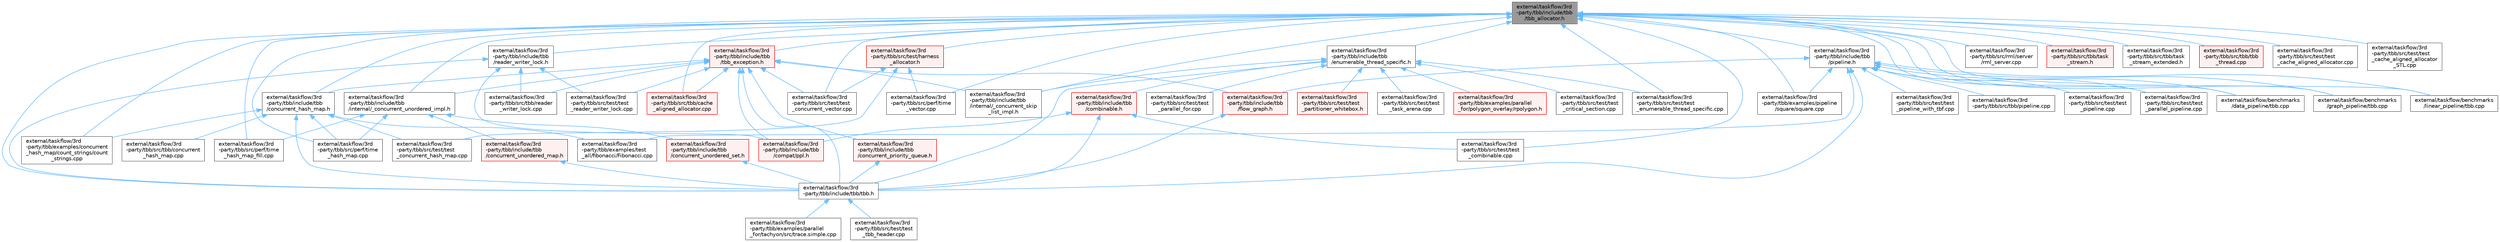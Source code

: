 digraph "external/taskflow/3rd-party/tbb/include/tbb/tbb_allocator.h"
{
 // LATEX_PDF_SIZE
  bgcolor="transparent";
  edge [fontname=Helvetica,fontsize=10,labelfontname=Helvetica,labelfontsize=10];
  node [fontname=Helvetica,fontsize=10,shape=box,height=0.2,width=0.4];
  Node1 [id="Node000001",label="external/taskflow/3rd\l-party/tbb/include/tbb\l/tbb_allocator.h",height=0.2,width=0.4,color="gray40", fillcolor="grey60", style="filled", fontcolor="black",tooltip=" "];
  Node1 -> Node2 [id="edge1_Node000001_Node000002",dir="back",color="steelblue1",style="solid",tooltip=" "];
  Node2 [id="Node000002",label="external/taskflow/3rd\l-party/tbb/examples/concurrent\l_hash_map/count_strings/count\l_strings.cpp",height=0.2,width=0.4,color="grey40", fillcolor="white", style="filled",URL="$count__strings_8cpp.html",tooltip=" "];
  Node1 -> Node3 [id="edge2_Node000001_Node000003",dir="back",color="steelblue1",style="solid",tooltip=" "];
  Node3 [id="Node000003",label="external/taskflow/3rd\l-party/tbb/examples/pipeline\l/square/square.cpp",height=0.2,width=0.4,color="grey40", fillcolor="white", style="filled",URL="$square_8cpp.html",tooltip=" "];
  Node1 -> Node4 [id="edge3_Node000001_Node000004",dir="back",color="steelblue1",style="solid",tooltip=" "];
  Node4 [id="Node000004",label="external/taskflow/3rd\l-party/tbb/include/tbb\l/concurrent_hash_map.h",height=0.2,width=0.4,color="grey40", fillcolor="white", style="filled",URL="$concurrent__hash__map_8h.html",tooltip=" "];
  Node4 -> Node2 [id="edge4_Node000004_Node000002",dir="back",color="steelblue1",style="solid",tooltip=" "];
  Node4 -> Node5 [id="edge5_Node000004_Node000005",dir="back",color="steelblue1",style="solid",tooltip=" "];
  Node5 [id="Node000005",label="external/taskflow/3rd\l-party/tbb/examples/test\l_all/fibonacci/Fibonacci.cpp",height=0.2,width=0.4,color="grey40", fillcolor="white", style="filled",URL="$3rd-party_2tbb_2examples_2test__all_2fibonacci_2_fibonacci_8cpp.html",tooltip=" "];
  Node4 -> Node6 [id="edge6_Node000004_Node000006",dir="back",color="steelblue1",style="solid",tooltip=" "];
  Node6 [id="Node000006",label="external/taskflow/3rd\l-party/tbb/include/tbb/tbb.h",height=0.2,width=0.4,color="grey40", fillcolor="white", style="filled",URL="$tbb_8h.html",tooltip=" "];
  Node6 -> Node7 [id="edge7_Node000006_Node000007",dir="back",color="steelblue1",style="solid",tooltip=" "];
  Node7 [id="Node000007",label="external/taskflow/3rd\l-party/tbb/examples/parallel\l_for/tachyon/src/trace.simple.cpp",height=0.2,width=0.4,color="grey40", fillcolor="white", style="filled",URL="$trace_8simple_8cpp.html",tooltip=" "];
  Node6 -> Node8 [id="edge8_Node000006_Node000008",dir="back",color="steelblue1",style="solid",tooltip=" "];
  Node8 [id="Node000008",label="external/taskflow/3rd\l-party/tbb/src/test/test\l_tbb_header.cpp",height=0.2,width=0.4,color="grey40", fillcolor="white", style="filled",URL="$test__tbb__header_8cpp.html",tooltip=" "];
  Node4 -> Node9 [id="edge9_Node000004_Node000009",dir="back",color="steelblue1",style="solid",tooltip=" "];
  Node9 [id="Node000009",label="external/taskflow/3rd\l-party/tbb/src/perf/time\l_hash_map.cpp",height=0.2,width=0.4,color="grey40", fillcolor="white", style="filled",URL="$time__hash__map_8cpp.html",tooltip=" "];
  Node4 -> Node10 [id="edge10_Node000004_Node000010",dir="back",color="steelblue1",style="solid",tooltip=" "];
  Node10 [id="Node000010",label="external/taskflow/3rd\l-party/tbb/src/tbb/concurrent\l_hash_map.cpp",height=0.2,width=0.4,color="grey40", fillcolor="white", style="filled",URL="$concurrent__hash__map_8cpp.html",tooltip=" "];
  Node4 -> Node11 [id="edge11_Node000004_Node000011",dir="back",color="steelblue1",style="solid",tooltip=" "];
  Node11 [id="Node000011",label="external/taskflow/3rd\l-party/tbb/src/test/test\l_concurrent_hash_map.cpp",height=0.2,width=0.4,color="grey40", fillcolor="white", style="filled",URL="$test__concurrent__hash__map_8cpp.html",tooltip=" "];
  Node1 -> Node12 [id="edge12_Node000001_Node000012",dir="back",color="steelblue1",style="solid",tooltip=" "];
  Node12 [id="Node000012",label="external/taskflow/3rd\l-party/tbb/include/tbb\l/enumerable_thread_specific.h",height=0.2,width=0.4,color="grey40", fillcolor="white", style="filled",URL="$enumerable__thread__specific_8h.html",tooltip=" "];
  Node12 -> Node13 [id="edge13_Node000012_Node000013",dir="back",color="steelblue1",style="solid",tooltip=" "];
  Node13 [id="Node000013",label="external/taskflow/3rd\l-party/tbb/examples/parallel\l_for/polygon_overlay/rpolygon.h",height=0.2,width=0.4,color="red", fillcolor="#FFF0F0", style="filled",URL="$rpolygon_8h.html",tooltip=" "];
  Node12 -> Node18 [id="edge14_Node000012_Node000018",dir="back",color="steelblue1",style="solid",tooltip=" "];
  Node18 [id="Node000018",label="external/taskflow/3rd\l-party/tbb/include/tbb\l/combinable.h",height=0.2,width=0.4,color="red", fillcolor="#FFF0F0", style="filled",URL="$combinable_8h.html",tooltip=" "];
  Node18 -> Node19 [id="edge15_Node000018_Node000019",dir="back",color="steelblue1",style="solid",tooltip=" "];
  Node19 [id="Node000019",label="external/taskflow/3rd\l-party/tbb/include/tbb\l/compat/ppl.h",height=0.2,width=0.4,color="red", fillcolor="#FFF0F0", style="filled",URL="$ppl_8h.html",tooltip=" "];
  Node18 -> Node6 [id="edge16_Node000018_Node000006",dir="back",color="steelblue1",style="solid",tooltip=" "];
  Node18 -> Node31 [id="edge17_Node000018_Node000031",dir="back",color="steelblue1",style="solid",tooltip=" "];
  Node31 [id="Node000031",label="external/taskflow/3rd\l-party/tbb/src/test/test\l_combinable.cpp",height=0.2,width=0.4,color="grey40", fillcolor="white", style="filled",URL="$test__combinable_8cpp.html",tooltip=" "];
  Node12 -> Node32 [id="edge18_Node000012_Node000032",dir="back",color="steelblue1",style="solid",tooltip=" "];
  Node32 [id="Node000032",label="external/taskflow/3rd\l-party/tbb/include/tbb\l/internal/_concurrent_skip\l_list_impl.h",height=0.2,width=0.4,color="grey40", fillcolor="white", style="filled",URL="$__concurrent__skip__list__impl_8h.html",tooltip=" "];
  Node12 -> Node6 [id="edge19_Node000012_Node000006",dir="back",color="steelblue1",style="solid",tooltip=" "];
  Node12 -> Node33 [id="edge20_Node000012_Node000033",dir="back",color="steelblue1",style="solid",tooltip=" "];
  Node33 [id="Node000033",label="external/taskflow/3rd\l-party/tbb/src/test/test\l_critical_section.cpp",height=0.2,width=0.4,color="grey40", fillcolor="white", style="filled",URL="$test__critical__section_8cpp.html",tooltip=" "];
  Node12 -> Node34 [id="edge21_Node000012_Node000034",dir="back",color="steelblue1",style="solid",tooltip=" "];
  Node34 [id="Node000034",label="external/taskflow/3rd\l-party/tbb/src/test/test\l_enumerable_thread_specific.cpp",height=0.2,width=0.4,color="grey40", fillcolor="white", style="filled",URL="$test__enumerable__thread__specific_8cpp.html",tooltip=" "];
  Node12 -> Node35 [id="edge22_Node000012_Node000035",dir="back",color="steelblue1",style="solid",tooltip=" "];
  Node35 [id="Node000035",label="external/taskflow/3rd\l-party/tbb/src/test/test\l_parallel_for.cpp",height=0.2,width=0.4,color="grey40", fillcolor="white", style="filled",URL="$test__parallel__for_8cpp.html",tooltip=" "];
  Node12 -> Node36 [id="edge23_Node000012_Node000036",dir="back",color="steelblue1",style="solid",tooltip=" "];
  Node36 [id="Node000036",label="external/taskflow/3rd\l-party/tbb/src/test/test\l_partitioner_whitebox.h",height=0.2,width=0.4,color="red", fillcolor="#FFF0F0", style="filled",URL="$test__partitioner__whitebox_8h.html",tooltip=" "];
  Node12 -> Node38 [id="edge24_Node000012_Node000038",dir="back",color="steelblue1",style="solid",tooltip=" "];
  Node38 [id="Node000038",label="external/taskflow/3rd\l-party/tbb/src/test/test\l_task_arena.cpp",height=0.2,width=0.4,color="grey40", fillcolor="white", style="filled",URL="$test__task__arena_8cpp.html",tooltip=" "];
  Node1 -> Node32 [id="edge25_Node000001_Node000032",dir="back",color="steelblue1",style="solid",tooltip=" "];
  Node1 -> Node39 [id="edge26_Node000001_Node000039",dir="back",color="steelblue1",style="solid",tooltip=" "];
  Node39 [id="Node000039",label="external/taskflow/3rd\l-party/tbb/include/tbb\l/internal/_concurrent_unordered_impl.h",height=0.2,width=0.4,color="grey40", fillcolor="white", style="filled",URL="$__concurrent__unordered__impl_8h.html",tooltip=" "];
  Node39 -> Node40 [id="edge27_Node000039_Node000040",dir="back",color="steelblue1",style="solid",tooltip=" "];
  Node40 [id="Node000040",label="external/taskflow/3rd\l-party/tbb/include/tbb\l/concurrent_unordered_map.h",height=0.2,width=0.4,color="red", fillcolor="#FFF0F0", style="filled",URL="$concurrent__unordered__map_8h.html",tooltip=" "];
  Node40 -> Node6 [id="edge28_Node000040_Node000006",dir="back",color="steelblue1",style="solid",tooltip=" "];
  Node39 -> Node63 [id="edge29_Node000039_Node000063",dir="back",color="steelblue1",style="solid",tooltip=" "];
  Node63 [id="Node000063",label="external/taskflow/3rd\l-party/tbb/include/tbb\l/concurrent_unordered_set.h",height=0.2,width=0.4,color="red", fillcolor="#FFF0F0", style="filled",URL="$concurrent__unordered__set_8h.html",tooltip=" "];
  Node63 -> Node6 [id="edge30_Node000063_Node000006",dir="back",color="steelblue1",style="solid",tooltip=" "];
  Node39 -> Node9 [id="edge31_Node000039_Node000009",dir="back",color="steelblue1",style="solid",tooltip=" "];
  Node39 -> Node66 [id="edge32_Node000039_Node000066",dir="back",color="steelblue1",style="solid",tooltip=" "];
  Node66 [id="Node000066",label="external/taskflow/3rd\l-party/tbb/src/perf/time\l_hash_map_fill.cpp",height=0.2,width=0.4,color="grey40", fillcolor="white", style="filled",URL="$time__hash__map__fill_8cpp.html",tooltip=" "];
  Node1 -> Node67 [id="edge33_Node000001_Node000067",dir="back",color="steelblue1",style="solid",tooltip=" "];
  Node67 [id="Node000067",label="external/taskflow/3rd\l-party/tbb/include/tbb\l/pipeline.h",height=0.2,width=0.4,color="grey40", fillcolor="white", style="filled",URL="$pipeline_8h.html",tooltip=" "];
  Node67 -> Node3 [id="edge34_Node000067_Node000003",dir="back",color="steelblue1",style="solid",tooltip=" "];
  Node67 -> Node5 [id="edge35_Node000067_Node000005",dir="back",color="steelblue1",style="solid",tooltip=" "];
  Node67 -> Node68 [id="edge36_Node000067_Node000068",dir="back",color="steelblue1",style="solid",tooltip=" "];
  Node68 [id="Node000068",label="external/taskflow/3rd\l-party/tbb/include/tbb\l/flow_graph.h",height=0.2,width=0.4,color="red", fillcolor="#FFF0F0", style="filled",URL="$flow__graph_8h.html",tooltip="The graph related classes and functions"];
  Node68 -> Node6 [id="edge37_Node000068_Node000006",dir="back",color="steelblue1",style="solid",tooltip=" "];
  Node67 -> Node6 [id="edge38_Node000067_Node000006",dir="back",color="steelblue1",style="solid",tooltip=" "];
  Node67 -> Node94 [id="edge39_Node000067_Node000094",dir="back",color="steelblue1",style="solid",tooltip=" "];
  Node94 [id="Node000094",label="external/taskflow/3rd\l-party/tbb/src/tbb/pipeline.cpp",height=0.2,width=0.4,color="grey40", fillcolor="white", style="filled",URL="$3rd-party_2tbb_2src_2tbb_2pipeline_8cpp.html",tooltip=" "];
  Node67 -> Node95 [id="edge40_Node000067_Node000095",dir="back",color="steelblue1",style="solid",tooltip=" "];
  Node95 [id="Node000095",label="external/taskflow/3rd\l-party/tbb/src/test/test\l_parallel_pipeline.cpp",height=0.2,width=0.4,color="grey40", fillcolor="white", style="filled",URL="$test__parallel__pipeline_8cpp.html",tooltip=" "];
  Node67 -> Node28 [id="edge41_Node000067_Node000028",dir="back",color="steelblue1",style="solid",tooltip=" "];
  Node28 [id="Node000028",label="external/taskflow/3rd\l-party/tbb/src/test/test\l_pipeline.cpp",height=0.2,width=0.4,color="grey40", fillcolor="white", style="filled",URL="$test__pipeline_8cpp.html",tooltip=" "];
  Node67 -> Node29 [id="edge42_Node000067_Node000029",dir="back",color="steelblue1",style="solid",tooltip=" "];
  Node29 [id="Node000029",label="external/taskflow/3rd\l-party/tbb/src/test/test\l_pipeline_with_tbf.cpp",height=0.2,width=0.4,color="grey40", fillcolor="white", style="filled",URL="$test__pipeline__with__tbf_8cpp.html",tooltip=" "];
  Node67 -> Node96 [id="edge43_Node000067_Node000096",dir="back",color="steelblue1",style="solid",tooltip=" "];
  Node96 [id="Node000096",label="external/taskflow/benchmarks\l/data_pipeline/tbb.cpp",height=0.2,width=0.4,color="grey40", fillcolor="white", style="filled",URL="$benchmarks_2data__pipeline_2tbb_8cpp.html",tooltip=" "];
  Node67 -> Node97 [id="edge44_Node000067_Node000097",dir="back",color="steelblue1",style="solid",tooltip=" "];
  Node97 [id="Node000097",label="external/taskflow/benchmarks\l/graph_pipeline/tbb.cpp",height=0.2,width=0.4,color="grey40", fillcolor="white", style="filled",URL="$benchmarks_2graph__pipeline_2tbb_8cpp.html",tooltip=" "];
  Node67 -> Node98 [id="edge45_Node000067_Node000098",dir="back",color="steelblue1",style="solid",tooltip=" "];
  Node98 [id="Node000098",label="external/taskflow/benchmarks\l/linear_pipeline/tbb.cpp",height=0.2,width=0.4,color="grey40", fillcolor="white", style="filled",URL="$benchmarks_2linear__pipeline_2tbb_8cpp.html",tooltip=" "];
  Node1 -> Node99 [id="edge46_Node000001_Node000099",dir="back",color="steelblue1",style="solid",tooltip=" "];
  Node99 [id="Node000099",label="external/taskflow/3rd\l-party/tbb/include/tbb\l/reader_writer_lock.h",height=0.2,width=0.4,color="grey40", fillcolor="white", style="filled",URL="$reader__writer__lock_8h.html",tooltip=" "];
  Node99 -> Node19 [id="edge47_Node000099_Node000019",dir="back",color="steelblue1",style="solid",tooltip=" "];
  Node99 -> Node6 [id="edge48_Node000099_Node000006",dir="back",color="steelblue1",style="solid",tooltip=" "];
  Node99 -> Node100 [id="edge49_Node000099_Node000100",dir="back",color="steelblue1",style="solid",tooltip=" "];
  Node100 [id="Node000100",label="external/taskflow/3rd\l-party/tbb/src/tbb/reader\l_writer_lock.cpp",height=0.2,width=0.4,color="grey40", fillcolor="white", style="filled",URL="$reader__writer__lock_8cpp.html",tooltip=" "];
  Node99 -> Node101 [id="edge50_Node000099_Node000101",dir="back",color="steelblue1",style="solid",tooltip=" "];
  Node101 [id="Node000101",label="external/taskflow/3rd\l-party/tbb/src/test/test\l_reader_writer_lock.cpp",height=0.2,width=0.4,color="grey40", fillcolor="white", style="filled",URL="$test__reader__writer__lock_8cpp.html",tooltip=" "];
  Node1 -> Node6 [id="edge51_Node000001_Node000006",dir="back",color="steelblue1",style="solid",tooltip=" "];
  Node1 -> Node102 [id="edge52_Node000001_Node000102",dir="back",color="steelblue1",style="solid",tooltip=" "];
  Node102 [id="Node000102",label="external/taskflow/3rd\l-party/tbb/include/tbb\l/tbb_exception.h",height=0.2,width=0.4,color="red", fillcolor="#FFF0F0", style="filled",URL="$tbb__exception_8h.html",tooltip=" "];
  Node102 -> Node19 [id="edge53_Node000102_Node000019",dir="back",color="steelblue1",style="solid",tooltip=" "];
  Node102 -> Node4 [id="edge54_Node000102_Node000004",dir="back",color="steelblue1",style="solid",tooltip=" "];
  Node102 -> Node103 [id="edge55_Node000102_Node000103",dir="back",color="steelblue1",style="solid",tooltip=" "];
  Node103 [id="Node000103",label="external/taskflow/3rd\l-party/tbb/include/tbb\l/concurrent_priority_queue.h",height=0.2,width=0.4,color="red", fillcolor="#FFF0F0", style="filled",URL="$concurrent__priority__queue_8h.html",tooltip=" "];
  Node103 -> Node6 [id="edge56_Node000103_Node000006",dir="back",color="steelblue1",style="solid",tooltip=" "];
  Node102 -> Node68 [id="edge57_Node000102_Node000068",dir="back",color="steelblue1",style="solid",tooltip=" "];
  Node102 -> Node32 [id="edge58_Node000102_Node000032",dir="back",color="steelblue1",style="solid",tooltip=" "];
  Node102 -> Node39 [id="edge59_Node000102_Node000039",dir="back",color="steelblue1",style="solid",tooltip=" "];
  Node102 -> Node6 [id="edge60_Node000102_Node000006",dir="back",color="steelblue1",style="solid",tooltip=" "];
  Node102 -> Node165 [id="edge61_Node000102_Node000165",dir="back",color="steelblue1",style="solid",tooltip=" "];
  Node165 [id="Node000165",label="external/taskflow/3rd\l-party/tbb/src/tbb/cache\l_aligned_allocator.cpp",height=0.2,width=0.4,color="red", fillcolor="#FFF0F0", style="filled",URL="$cache__aligned__allocator_8cpp.html",tooltip=" "];
  Node102 -> Node100 [id="edge62_Node000102_Node000100",dir="back",color="steelblue1",style="solid",tooltip=" "];
  Node102 -> Node114 [id="edge63_Node000102_Node000114",dir="back",color="steelblue1",style="solid",tooltip=" "];
  Node114 [id="Node000114",label="external/taskflow/3rd\l-party/tbb/src/test/test\l_concurrent_vector.cpp",height=0.2,width=0.4,color="grey40", fillcolor="white", style="filled",URL="$test__concurrent__vector_8cpp.html",tooltip=" "];
  Node102 -> Node101 [id="edge64_Node000102_Node000101",dir="back",color="steelblue1",style="solid",tooltip=" "];
  Node1 -> Node9 [id="edge65_Node000001_Node000009",dir="back",color="steelblue1",style="solid",tooltip=" "];
  Node1 -> Node66 [id="edge66_Node000001_Node000066",dir="back",color="steelblue1",style="solid",tooltip=" "];
  Node1 -> Node111 [id="edge67_Node000001_Node000111",dir="back",color="steelblue1",style="solid",tooltip=" "];
  Node111 [id="Node000111",label="external/taskflow/3rd\l-party/tbb/src/perf/time\l_vector.cpp",height=0.2,width=0.4,color="grey40", fillcolor="white", style="filled",URL="$time__vector_8cpp.html",tooltip=" "];
  Node1 -> Node112 [id="edge68_Node000001_Node000112",dir="back",color="steelblue1",style="solid",tooltip=" "];
  Node112 [id="Node000112",label="external/taskflow/3rd\l-party/tbb/src/rml/server\l/rml_server.cpp",height=0.2,width=0.4,color="grey40", fillcolor="white", style="filled",URL="$rml__server_8cpp.html",tooltip=" "];
  Node1 -> Node165 [id="edge69_Node000001_Node000165",dir="back",color="steelblue1",style="solid",tooltip=" "];
  Node1 -> Node183 [id="edge70_Node000001_Node000183",dir="back",color="steelblue1",style="solid",tooltip=" "];
  Node183 [id="Node000183",label="external/taskflow/3rd\l-party/tbb/src/tbb/task\l_stream.h",height=0.2,width=0.4,color="red", fillcolor="#FFF0F0", style="filled",URL="$task__stream_8h.html",tooltip=" "];
  Node1 -> Node184 [id="edge71_Node000001_Node000184",dir="back",color="steelblue1",style="solid",tooltip=" "];
  Node184 [id="Node000184",label="external/taskflow/3rd\l-party/tbb/src/tbb/task\l_stream_extended.h",height=0.2,width=0.4,color="grey40", fillcolor="white", style="filled",URL="$task__stream__extended_8h.html",tooltip=" "];
  Node1 -> Node187 [id="edge72_Node000001_Node000187",dir="back",color="steelblue1",style="solid",tooltip=" "];
  Node187 [id="Node000187",label="external/taskflow/3rd\l-party/tbb/src/tbb/tbb\l_thread.cpp",height=0.2,width=0.4,color="red", fillcolor="#FFF0F0", style="filled",URL="$tbb__thread_8cpp.html",tooltip=" "];
  Node1 -> Node188 [id="edge73_Node000001_Node000188",dir="back",color="steelblue1",style="solid",tooltip=" "];
  Node188 [id="Node000188",label="external/taskflow/3rd\l-party/tbb/src/test/harness\l_allocator.h",height=0.2,width=0.4,color="red", fillcolor="#FFF0F0", style="filled",URL="$harness__allocator_8h.html",tooltip=" "];
  Node188 -> Node111 [id="edge74_Node000188_Node000111",dir="back",color="steelblue1",style="solid",tooltip=" "];
  Node188 -> Node11 [id="edge75_Node000188_Node000011",dir="back",color="steelblue1",style="solid",tooltip=" "];
  Node188 -> Node114 [id="edge76_Node000188_Node000114",dir="back",color="steelblue1",style="solid",tooltip=" "];
  Node1 -> Node194 [id="edge77_Node000001_Node000194",dir="back",color="steelblue1",style="solid",tooltip=" "];
  Node194 [id="Node000194",label="external/taskflow/3rd\l-party/tbb/src/test/test\l_cache_aligned_allocator.cpp",height=0.2,width=0.4,color="grey40", fillcolor="white", style="filled",URL="$test__cache__aligned__allocator_8cpp.html",tooltip=" "];
  Node1 -> Node195 [id="edge78_Node000001_Node000195",dir="back",color="steelblue1",style="solid",tooltip=" "];
  Node195 [id="Node000195",label="external/taskflow/3rd\l-party/tbb/src/test/test\l_cache_aligned_allocator\l_STL.cpp",height=0.2,width=0.4,color="grey40", fillcolor="white", style="filled",URL="$test__cache__aligned__allocator___s_t_l_8cpp.html",tooltip=" "];
  Node1 -> Node31 [id="edge79_Node000001_Node000031",dir="back",color="steelblue1",style="solid",tooltip=" "];
  Node1 -> Node114 [id="edge80_Node000001_Node000114",dir="back",color="steelblue1",style="solid",tooltip=" "];
  Node1 -> Node34 [id="edge81_Node000001_Node000034",dir="back",color="steelblue1",style="solid",tooltip=" "];
  Node1 -> Node95 [id="edge82_Node000001_Node000095",dir="back",color="steelblue1",style="solid",tooltip=" "];
  Node1 -> Node96 [id="edge83_Node000001_Node000096",dir="back",color="steelblue1",style="solid",tooltip=" "];
  Node1 -> Node97 [id="edge84_Node000001_Node000097",dir="back",color="steelblue1",style="solid",tooltip=" "];
  Node1 -> Node98 [id="edge85_Node000001_Node000098",dir="back",color="steelblue1",style="solid",tooltip=" "];
}

